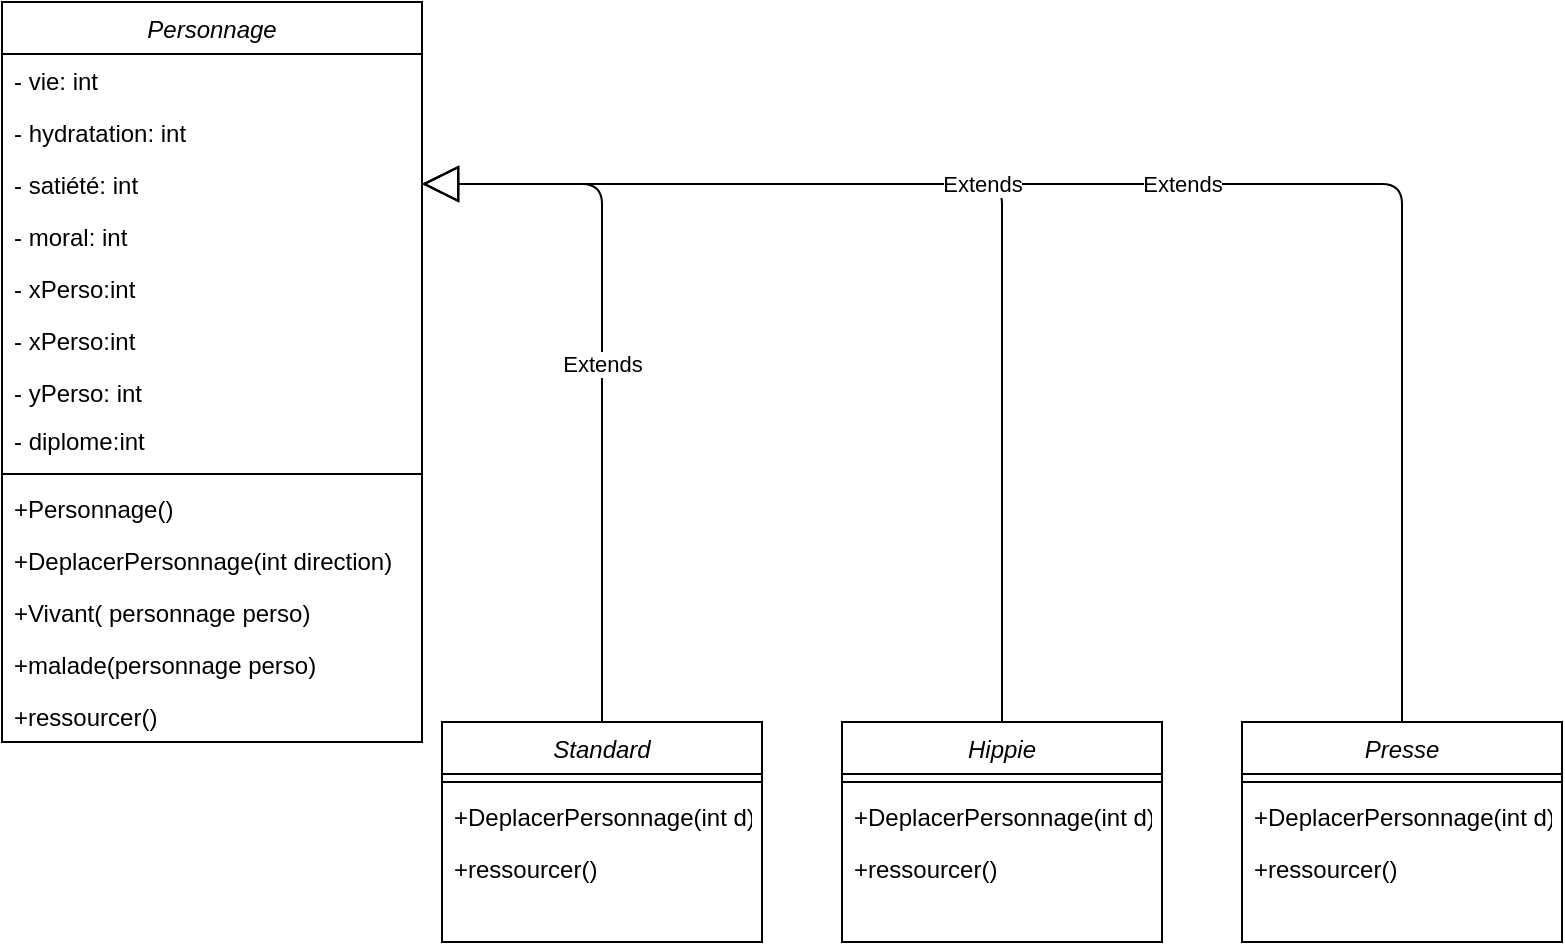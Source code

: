 <mxfile version="14.1.9" type="github">
  <diagram id="C5RBs43oDa-KdzZeNtuy" name="Page-1">
    <mxGraphModel dx="868" dy="482" grid="1" gridSize="10" guides="1" tooltips="1" connect="1" arrows="1" fold="1" page="1" pageScale="1" pageWidth="827" pageHeight="1169" math="0" shadow="0">
      <root>
        <mxCell id="WIyWlLk6GJQsqaUBKTNV-0" />
        <mxCell id="WIyWlLk6GJQsqaUBKTNV-1" parent="WIyWlLk6GJQsqaUBKTNV-0" />
        <mxCell id="zkfFHV4jXpPFQw0GAbJ--0" value="Personnage&#xa;" style="swimlane;fontStyle=2;align=center;verticalAlign=top;childLayout=stackLayout;horizontal=1;startSize=26;horizontalStack=0;resizeParent=1;resizeLast=0;collapsible=1;marginBottom=0;rounded=0;shadow=0;strokeWidth=1;" parent="WIyWlLk6GJQsqaUBKTNV-1" vertex="1">
          <mxGeometry x="20" y="40" width="210" height="370" as="geometry">
            <mxRectangle x="220" y="120" width="160" height="26" as="alternateBounds" />
          </mxGeometry>
        </mxCell>
        <mxCell id="zkfFHV4jXpPFQw0GAbJ--1" value="- vie: int&#xa;" style="text;align=left;verticalAlign=top;spacingLeft=4;spacingRight=4;overflow=hidden;rotatable=0;points=[[0,0.5],[1,0.5]];portConstraint=eastwest;" parent="zkfFHV4jXpPFQw0GAbJ--0" vertex="1">
          <mxGeometry y="26" width="210" height="26" as="geometry" />
        </mxCell>
        <mxCell id="zkfFHV4jXpPFQw0GAbJ--2" value="- hydratation: int&#xa;" style="text;align=left;verticalAlign=top;spacingLeft=4;spacingRight=4;overflow=hidden;rotatable=0;points=[[0,0.5],[1,0.5]];portConstraint=eastwest;rounded=0;shadow=0;html=0;" parent="zkfFHV4jXpPFQw0GAbJ--0" vertex="1">
          <mxGeometry y="52" width="210" height="26" as="geometry" />
        </mxCell>
        <mxCell id="9QVrCLZmMRKciuxY0uJD-16" value="- satiété: int&#xa;" style="text;align=left;verticalAlign=top;spacingLeft=4;spacingRight=4;overflow=hidden;rotatable=0;points=[[0,0.5],[1,0.5]];portConstraint=eastwest;rounded=0;shadow=0;html=0;" parent="zkfFHV4jXpPFQw0GAbJ--0" vertex="1">
          <mxGeometry y="78" width="210" height="26" as="geometry" />
        </mxCell>
        <mxCell id="9QVrCLZmMRKciuxY0uJD-17" value="- moral: int" style="text;align=left;verticalAlign=top;spacingLeft=4;spacingRight=4;overflow=hidden;rotatable=0;points=[[0,0.5],[1,0.5]];portConstraint=eastwest;rounded=0;shadow=0;html=0;" parent="zkfFHV4jXpPFQw0GAbJ--0" vertex="1">
          <mxGeometry y="104" width="210" height="26" as="geometry" />
        </mxCell>
        <mxCell id="9QVrCLZmMRKciuxY0uJD-62" value="- xPerso:int&#xa;" style="text;align=left;verticalAlign=top;spacingLeft=4;spacingRight=4;overflow=hidden;rotatable=0;points=[[0,0.5],[1,0.5]];portConstraint=eastwest;" parent="zkfFHV4jXpPFQw0GAbJ--0" vertex="1">
          <mxGeometry y="130" width="210" height="26" as="geometry" />
        </mxCell>
        <mxCell id="FOvTq8r3F1vREaLH2nVs-4" value="- xPerso:int&#xa;" style="text;align=left;verticalAlign=top;spacingLeft=4;spacingRight=4;overflow=hidden;rotatable=0;points=[[0,0.5],[1,0.5]];portConstraint=eastwest;" vertex="1" parent="zkfFHV4jXpPFQw0GAbJ--0">
          <mxGeometry y="156" width="210" height="26" as="geometry" />
        </mxCell>
        <mxCell id="9QVrCLZmMRKciuxY0uJD-63" value="- yPerso: int" style="text;align=left;verticalAlign=top;spacingLeft=4;spacingRight=4;overflow=hidden;rotatable=0;points=[[0,0.5],[1,0.5]];portConstraint=eastwest;" parent="zkfFHV4jXpPFQw0GAbJ--0" vertex="1">
          <mxGeometry y="182" width="210" height="24" as="geometry" />
        </mxCell>
        <mxCell id="9QVrCLZmMRKciuxY0uJD-66" value="- diplome:int" style="text;align=left;verticalAlign=top;spacingLeft=4;spacingRight=4;overflow=hidden;rotatable=0;points=[[0,0.5],[1,0.5]];portConstraint=eastwest;" parent="zkfFHV4jXpPFQw0GAbJ--0" vertex="1">
          <mxGeometry y="206" width="210" height="26" as="geometry" />
        </mxCell>
        <mxCell id="zkfFHV4jXpPFQw0GAbJ--4" value="" style="line;html=1;strokeWidth=1;align=left;verticalAlign=middle;spacingTop=-1;spacingLeft=3;spacingRight=3;rotatable=0;labelPosition=right;points=[];portConstraint=eastwest;" parent="zkfFHV4jXpPFQw0GAbJ--0" vertex="1">
          <mxGeometry y="232" width="210" height="8" as="geometry" />
        </mxCell>
        <mxCell id="9QVrCLZmMRKciuxY0uJD-67" value="+Personnage()" style="text;align=left;verticalAlign=top;spacingLeft=4;spacingRight=4;overflow=hidden;rotatable=0;points=[[0,0.5],[1,0.5]];portConstraint=eastwest;" parent="zkfFHV4jXpPFQw0GAbJ--0" vertex="1">
          <mxGeometry y="240" width="210" height="26" as="geometry" />
        </mxCell>
        <mxCell id="9QVrCLZmMRKciuxY0uJD-68" value="+DeplacerPersonnage(int direction)&#xa;" style="text;align=left;verticalAlign=top;spacingLeft=4;spacingRight=4;overflow=hidden;rotatable=0;points=[[0,0.5],[1,0.5]];portConstraint=eastwest;" parent="zkfFHV4jXpPFQw0GAbJ--0" vertex="1">
          <mxGeometry y="266" width="210" height="26" as="geometry" />
        </mxCell>
        <mxCell id="FOvTq8r3F1vREaLH2nVs-1" value="+Vivant( personnage perso)" style="text;align=left;verticalAlign=top;spacingLeft=4;spacingRight=4;overflow=hidden;rotatable=0;points=[[0,0.5],[1,0.5]];portConstraint=eastwest;rounded=0;shadow=0;html=0;" vertex="1" parent="zkfFHV4jXpPFQw0GAbJ--0">
          <mxGeometry y="292" width="210" height="26" as="geometry" />
        </mxCell>
        <mxCell id="FOvTq8r3F1vREaLH2nVs-2" value="+malade(personnage perso)" style="text;align=left;verticalAlign=top;spacingLeft=4;spacingRight=4;overflow=hidden;rotatable=0;points=[[0,0.5],[1,0.5]];portConstraint=eastwest;rounded=0;shadow=0;html=0;" vertex="1" parent="zkfFHV4jXpPFQw0GAbJ--0">
          <mxGeometry y="318" width="210" height="26" as="geometry" />
        </mxCell>
        <mxCell id="FOvTq8r3F1vREaLH2nVs-3" value="+ressourcer()" style="text;align=left;verticalAlign=top;spacingLeft=4;spacingRight=4;overflow=hidden;rotatable=0;points=[[0,0.5],[1,0.5]];portConstraint=eastwest;" vertex="1" parent="zkfFHV4jXpPFQw0GAbJ--0">
          <mxGeometry y="344" width="210" height="26" as="geometry" />
        </mxCell>
        <mxCell id="9QVrCLZmMRKciuxY0uJD-18" value="Standard" style="swimlane;fontStyle=2;align=center;verticalAlign=top;childLayout=stackLayout;horizontal=1;startSize=26;horizontalStack=0;resizeParent=1;resizeLast=0;collapsible=1;marginBottom=0;rounded=0;shadow=0;strokeWidth=1;" parent="WIyWlLk6GJQsqaUBKTNV-1" vertex="1">
          <mxGeometry x="240" y="400" width="160" height="110" as="geometry">
            <mxRectangle x="220" y="120" width="160" height="26" as="alternateBounds" />
          </mxGeometry>
        </mxCell>
        <mxCell id="9QVrCLZmMRKciuxY0uJD-23" value="" style="line;html=1;strokeWidth=1;align=left;verticalAlign=middle;spacingTop=-1;spacingLeft=3;spacingRight=3;rotatable=0;labelPosition=right;points=[];portConstraint=eastwest;" parent="9QVrCLZmMRKciuxY0uJD-18" vertex="1">
          <mxGeometry y="26" width="160" height="8" as="geometry" />
        </mxCell>
        <mxCell id="9QVrCLZmMRKciuxY0uJD-24" value="+DeplacerPersonnage(int d)" style="text;align=left;verticalAlign=top;spacingLeft=4;spacingRight=4;overflow=hidden;rotatable=0;points=[[0,0.5],[1,0.5]];portConstraint=eastwest;" parent="9QVrCLZmMRKciuxY0uJD-18" vertex="1">
          <mxGeometry y="34" width="160" height="26" as="geometry" />
        </mxCell>
        <mxCell id="9QVrCLZmMRKciuxY0uJD-59" value="+ressourcer()&#xa;" style="text;align=left;verticalAlign=top;spacingLeft=4;spacingRight=4;overflow=hidden;rotatable=0;points=[[0,0.5],[1,0.5]];portConstraint=eastwest;" parent="9QVrCLZmMRKciuxY0uJD-18" vertex="1">
          <mxGeometry y="60" width="160" height="26" as="geometry" />
        </mxCell>
        <mxCell id="9QVrCLZmMRKciuxY0uJD-25" value="Hippie" style="swimlane;fontStyle=2;align=center;verticalAlign=top;childLayout=stackLayout;horizontal=1;startSize=26;horizontalStack=0;resizeParent=1;resizeLast=0;collapsible=1;marginBottom=0;rounded=0;shadow=0;strokeWidth=1;" parent="WIyWlLk6GJQsqaUBKTNV-1" vertex="1">
          <mxGeometry x="440" y="400" width="160" height="110" as="geometry">
            <mxRectangle x="220" y="120" width="160" height="26" as="alternateBounds" />
          </mxGeometry>
        </mxCell>
        <mxCell id="9QVrCLZmMRKciuxY0uJD-30" value="" style="line;html=1;strokeWidth=1;align=left;verticalAlign=middle;spacingTop=-1;spacingLeft=3;spacingRight=3;rotatable=0;labelPosition=right;points=[];portConstraint=eastwest;" parent="9QVrCLZmMRKciuxY0uJD-25" vertex="1">
          <mxGeometry y="26" width="160" height="8" as="geometry" />
        </mxCell>
        <mxCell id="9QVrCLZmMRKciuxY0uJD-31" value="+DeplacerPersonnage(int d)" style="text;align=left;verticalAlign=top;spacingLeft=4;spacingRight=4;overflow=hidden;rotatable=0;points=[[0,0.5],[1,0.5]];portConstraint=eastwest;" parent="9QVrCLZmMRKciuxY0uJD-25" vertex="1">
          <mxGeometry y="34" width="160" height="26" as="geometry" />
        </mxCell>
        <mxCell id="9QVrCLZmMRKciuxY0uJD-60" value="+ressourcer()" style="text;align=left;verticalAlign=top;spacingLeft=4;spacingRight=4;overflow=hidden;rotatable=0;points=[[0,0.5],[1,0.5]];portConstraint=eastwest;" parent="9QVrCLZmMRKciuxY0uJD-25" vertex="1">
          <mxGeometry y="60" width="160" height="26" as="geometry" />
        </mxCell>
        <mxCell id="9QVrCLZmMRKciuxY0uJD-32" value="Presse" style="swimlane;fontStyle=2;align=center;verticalAlign=top;childLayout=stackLayout;horizontal=1;startSize=26;horizontalStack=0;resizeParent=1;resizeLast=0;collapsible=1;marginBottom=0;rounded=0;shadow=0;strokeWidth=1;" parent="WIyWlLk6GJQsqaUBKTNV-1" vertex="1">
          <mxGeometry x="640" y="400" width="160" height="110" as="geometry">
            <mxRectangle x="220" y="120" width="160" height="26" as="alternateBounds" />
          </mxGeometry>
        </mxCell>
        <mxCell id="9QVrCLZmMRKciuxY0uJD-37" value="" style="line;html=1;strokeWidth=1;align=left;verticalAlign=middle;spacingTop=-1;spacingLeft=3;spacingRight=3;rotatable=0;labelPosition=right;points=[];portConstraint=eastwest;" parent="9QVrCLZmMRKciuxY0uJD-32" vertex="1">
          <mxGeometry y="26" width="160" height="8" as="geometry" />
        </mxCell>
        <mxCell id="9QVrCLZmMRKciuxY0uJD-38" value="+DeplacerPersonnage(int d)" style="text;align=left;verticalAlign=top;spacingLeft=4;spacingRight=4;overflow=hidden;rotatable=0;points=[[0,0.5],[1,0.5]];portConstraint=eastwest;" parent="9QVrCLZmMRKciuxY0uJD-32" vertex="1">
          <mxGeometry y="34" width="160" height="26" as="geometry" />
        </mxCell>
        <mxCell id="9QVrCLZmMRKciuxY0uJD-61" value="+ressourcer()&#xa;" style="text;align=left;verticalAlign=top;spacingLeft=4;spacingRight=4;overflow=hidden;rotatable=0;points=[[0,0.5],[1,0.5]];portConstraint=eastwest;" parent="9QVrCLZmMRKciuxY0uJD-32" vertex="1">
          <mxGeometry y="60" width="160" height="26" as="geometry" />
        </mxCell>
        <mxCell id="9QVrCLZmMRKciuxY0uJD-53" value="Extends" style="endArrow=block;endSize=16;endFill=0;html=1;exitX=0.5;exitY=0;exitDx=0;exitDy=0;entryX=1;entryY=0.5;entryDx=0;entryDy=0;edgeStyle=orthogonalEdgeStyle;" parent="WIyWlLk6GJQsqaUBKTNV-1" source="9QVrCLZmMRKciuxY0uJD-18" target="9QVrCLZmMRKciuxY0uJD-16" edge="1">
          <mxGeometry width="160" relative="1" as="geometry">
            <mxPoint x="330" y="340" as="sourcePoint" />
            <mxPoint x="490" y="340" as="targetPoint" />
          </mxGeometry>
        </mxCell>
        <mxCell id="9QVrCLZmMRKciuxY0uJD-57" value="Extends" style="endArrow=block;endSize=16;endFill=0;html=1;exitX=0.5;exitY=0;exitDx=0;exitDy=0;entryX=1;entryY=0.5;entryDx=0;entryDy=0;edgeStyle=orthogonalEdgeStyle;" parent="WIyWlLk6GJQsqaUBKTNV-1" source="9QVrCLZmMRKciuxY0uJD-32" target="9QVrCLZmMRKciuxY0uJD-16" edge="1">
          <mxGeometry width="160" relative="1" as="geometry">
            <mxPoint x="330" y="340" as="sourcePoint" />
            <mxPoint x="490" y="340" as="targetPoint" />
          </mxGeometry>
        </mxCell>
        <mxCell id="9QVrCLZmMRKciuxY0uJD-58" value="Extends" style="endArrow=block;endSize=16;endFill=0;html=1;exitX=0.5;exitY=0;exitDx=0;exitDy=0;entryX=1;entryY=0.5;entryDx=0;entryDy=0;edgeStyle=orthogonalEdgeStyle;" parent="WIyWlLk6GJQsqaUBKTNV-1" source="9QVrCLZmMRKciuxY0uJD-25" target="9QVrCLZmMRKciuxY0uJD-16" edge="1">
          <mxGeometry width="160" relative="1" as="geometry">
            <mxPoint x="440" y="203" as="sourcePoint" />
            <mxPoint x="510" y="110" as="targetPoint" />
          </mxGeometry>
        </mxCell>
      </root>
    </mxGraphModel>
  </diagram>
</mxfile>
